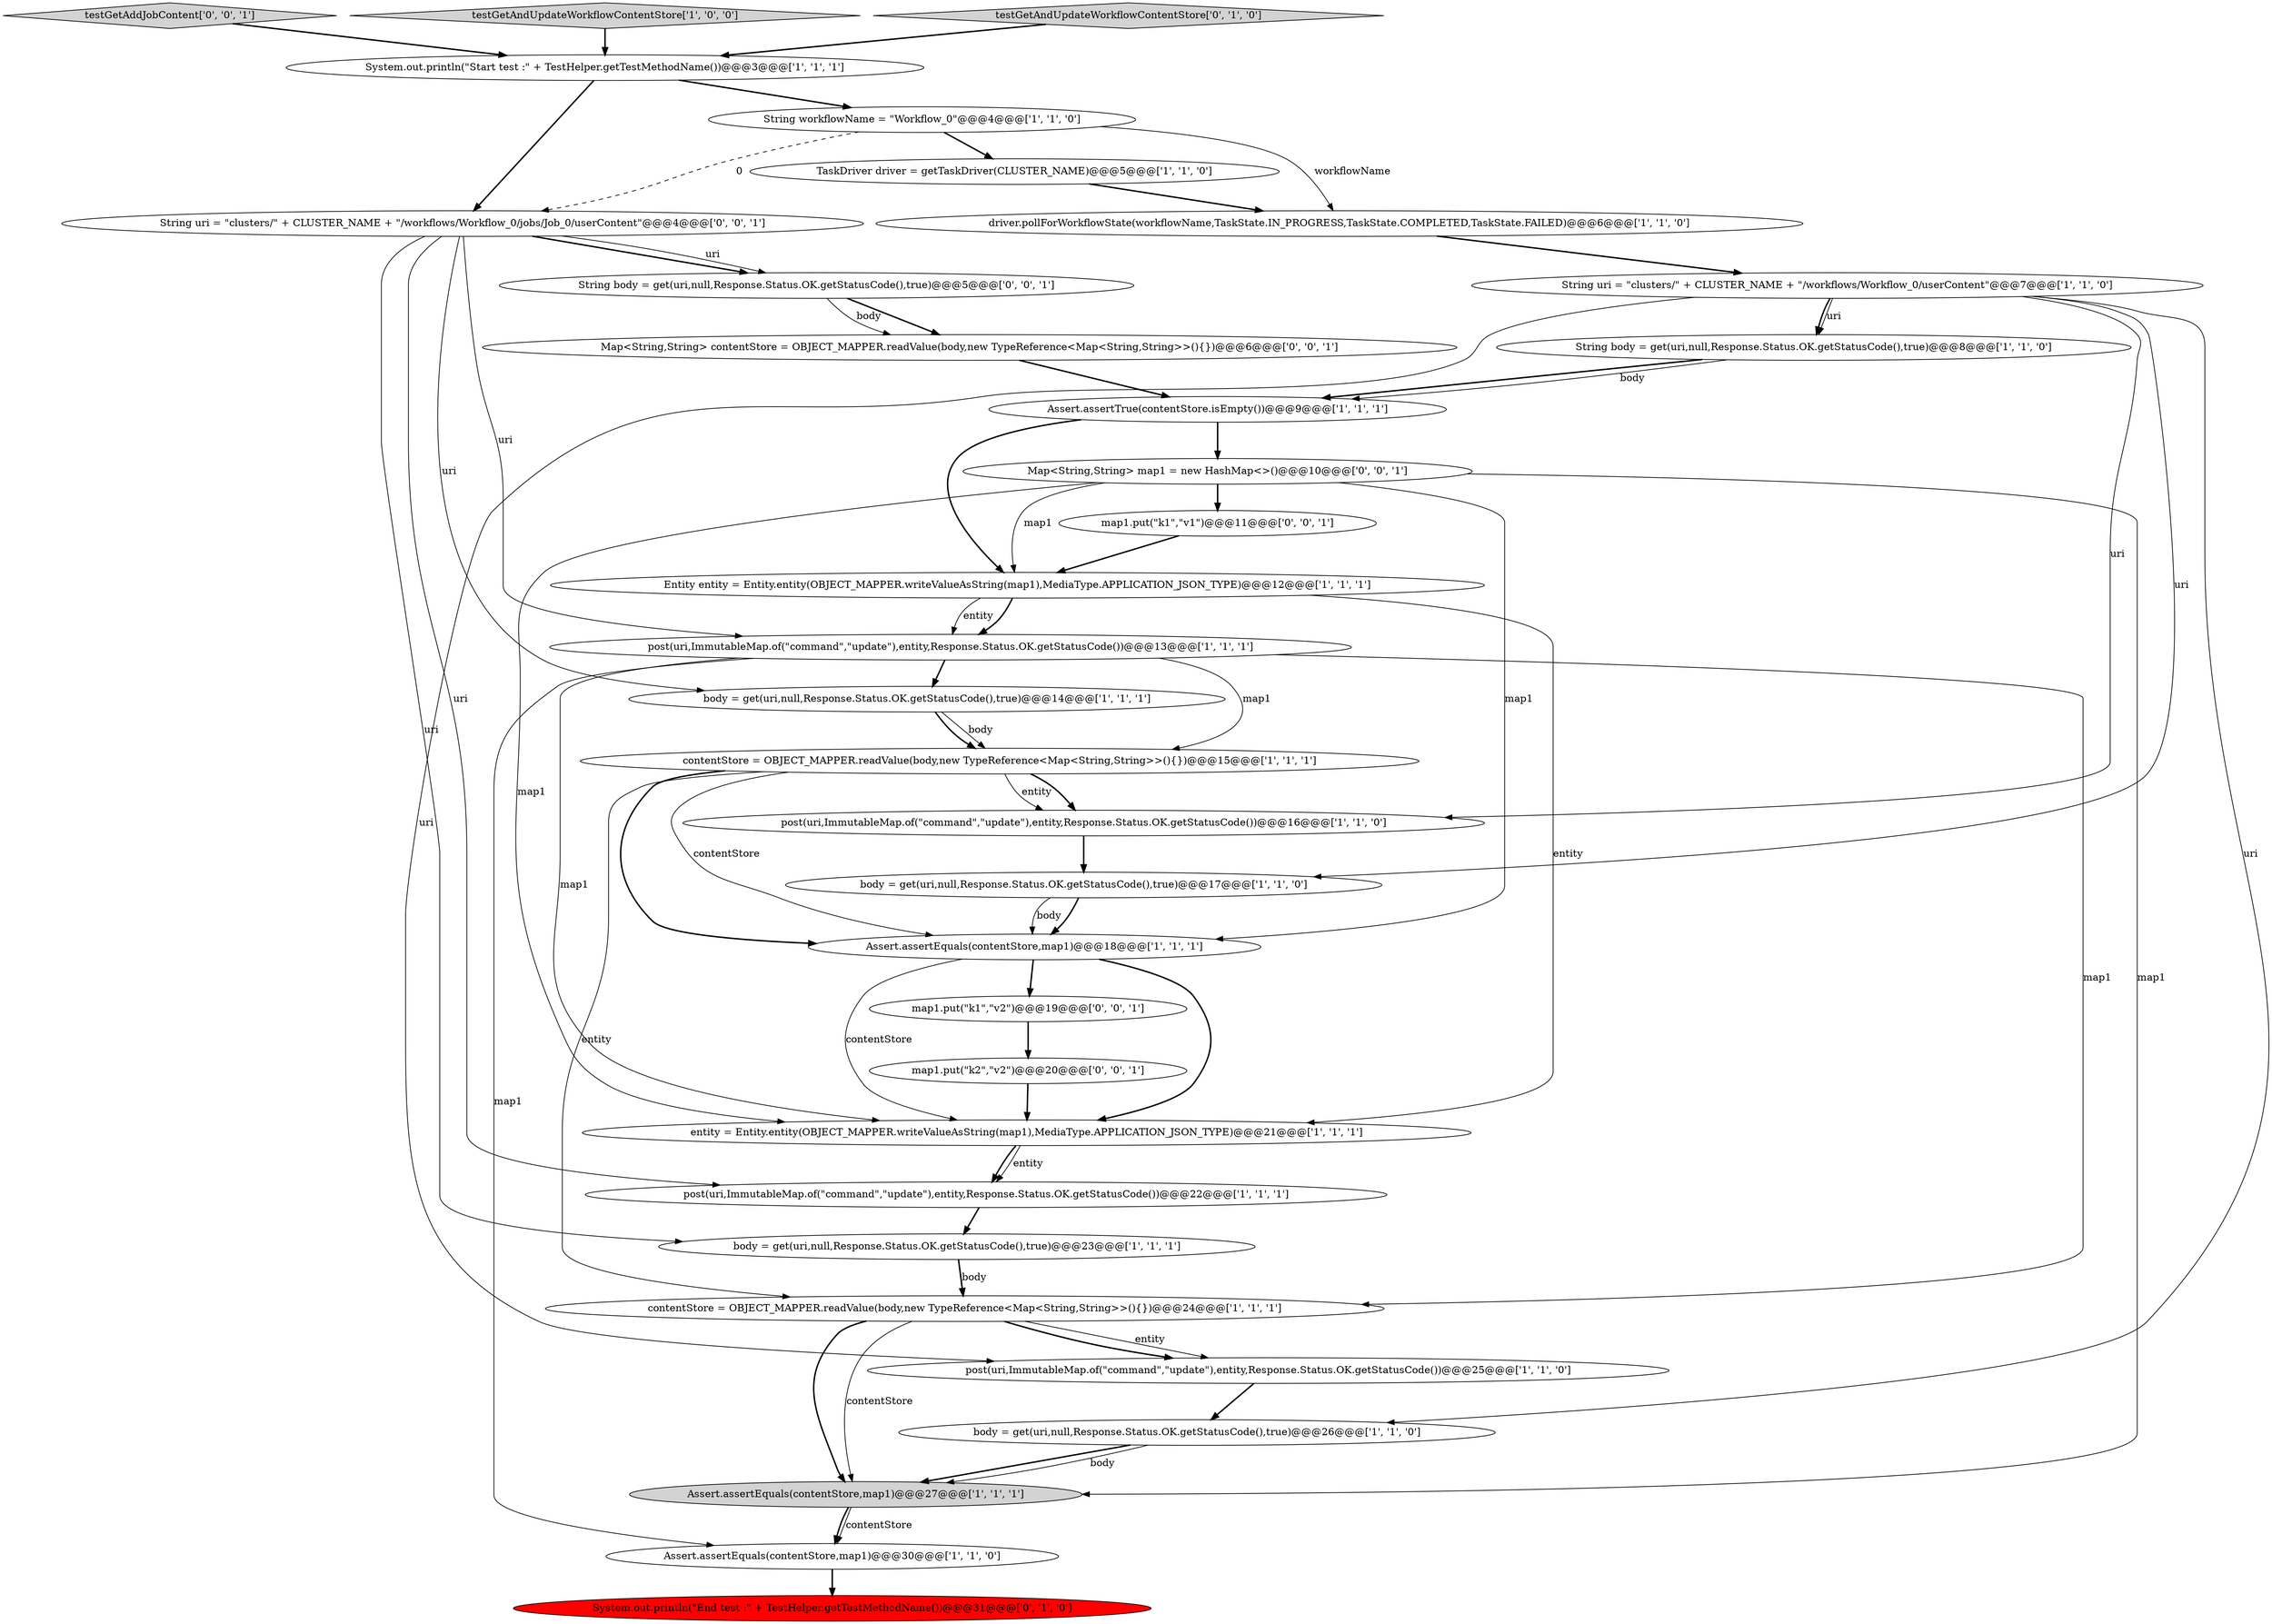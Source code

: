 digraph {
5 [style = filled, label = "String body = get(uri,null,Response.Status.OK.getStatusCode(),true)@@@8@@@['1', '1', '0']", fillcolor = white, shape = ellipse image = "AAA0AAABBB1BBB"];
25 [style = filled, label = "String uri = \"clusters/\" + CLUSTER_NAME + \"/workflows/Workflow_0/jobs/Job_0/userContent\"@@@4@@@['0', '0', '1']", fillcolor = white, shape = ellipse image = "AAA0AAABBB3BBB"];
12 [style = filled, label = "TaskDriver driver = getTaskDriver(CLUSTER_NAME)@@@5@@@['1', '1', '0']", fillcolor = white, shape = ellipse image = "AAA0AAABBB1BBB"];
8 [style = filled, label = "contentStore = OBJECT_MAPPER.readValue(body,new TypeReference<Map<String,String>>(){})@@@24@@@['1', '1', '1']", fillcolor = white, shape = ellipse image = "AAA0AAABBB1BBB"];
9 [style = filled, label = "String workflowName = \"Workflow_0\"@@@4@@@['1', '1', '0']", fillcolor = white, shape = ellipse image = "AAA0AAABBB1BBB"];
32 [style = filled, label = "testGetAddJobContent['0', '0', '1']", fillcolor = lightgray, shape = diamond image = "AAA0AAABBB3BBB"];
11 [style = filled, label = "Assert.assertEquals(contentStore,map1)@@@18@@@['1', '1', '1']", fillcolor = white, shape = ellipse image = "AAA0AAABBB1BBB"];
16 [style = filled, label = "body = get(uri,null,Response.Status.OK.getStatusCode(),true)@@@26@@@['1', '1', '0']", fillcolor = white, shape = ellipse image = "AAA0AAABBB1BBB"];
20 [style = filled, label = "Assert.assertTrue(contentStore.isEmpty())@@@9@@@['1', '1', '1']", fillcolor = white, shape = ellipse image = "AAA0AAABBB1BBB"];
27 [style = filled, label = "map1.put(\"k1\",\"v1\")@@@11@@@['0', '0', '1']", fillcolor = white, shape = ellipse image = "AAA0AAABBB3BBB"];
18 [style = filled, label = "body = get(uri,null,Response.Status.OK.getStatusCode(),true)@@@23@@@['1', '1', '1']", fillcolor = white, shape = ellipse image = "AAA0AAABBB1BBB"];
26 [style = filled, label = "map1.put(\"k2\",\"v2\")@@@20@@@['0', '0', '1']", fillcolor = white, shape = ellipse image = "AAA0AAABBB3BBB"];
4 [style = filled, label = "String uri = \"clusters/\" + CLUSTER_NAME + \"/workflows/Workflow_0/userContent\"@@@7@@@['1', '1', '0']", fillcolor = white, shape = ellipse image = "AAA0AAABBB1BBB"];
0 [style = filled, label = "entity = Entity.entity(OBJECT_MAPPER.writeValueAsString(map1),MediaType.APPLICATION_JSON_TYPE)@@@21@@@['1', '1', '1']", fillcolor = white, shape = ellipse image = "AAA0AAABBB1BBB"];
2 [style = filled, label = "post(uri,ImmutableMap.of(\"command\",\"update\"),entity,Response.Status.OK.getStatusCode())@@@25@@@['1', '1', '0']", fillcolor = white, shape = ellipse image = "AAA0AAABBB1BBB"];
21 [style = filled, label = "testGetAndUpdateWorkflowContentStore['1', '0', '0']", fillcolor = lightgray, shape = diamond image = "AAA0AAABBB1BBB"];
29 [style = filled, label = "String body = get(uri,null,Response.Status.OK.getStatusCode(),true)@@@5@@@['0', '0', '1']", fillcolor = white, shape = ellipse image = "AAA0AAABBB3BBB"];
31 [style = filled, label = "map1.put(\"k1\",\"v2\")@@@19@@@['0', '0', '1']", fillcolor = white, shape = ellipse image = "AAA0AAABBB3BBB"];
23 [style = filled, label = "testGetAndUpdateWorkflowContentStore['0', '1', '0']", fillcolor = lightgray, shape = diamond image = "AAA0AAABBB2BBB"];
19 [style = filled, label = "Assert.assertEquals(contentStore,map1)@@@27@@@['1', '1', '1']", fillcolor = lightgray, shape = ellipse image = "AAA0AAABBB1BBB"];
24 [style = filled, label = "System.out.println(\"End test :\" + TestHelper.getTestMethodName())@@@31@@@['0', '1', '0']", fillcolor = red, shape = ellipse image = "AAA1AAABBB2BBB"];
30 [style = filled, label = "Map<String,String> contentStore = OBJECT_MAPPER.readValue(body,new TypeReference<Map<String,String>>(){})@@@6@@@['0', '0', '1']", fillcolor = white, shape = ellipse image = "AAA0AAABBB3BBB"];
3 [style = filled, label = "Entity entity = Entity.entity(OBJECT_MAPPER.writeValueAsString(map1),MediaType.APPLICATION_JSON_TYPE)@@@12@@@['1', '1', '1']", fillcolor = white, shape = ellipse image = "AAA0AAABBB1BBB"];
7 [style = filled, label = "body = get(uri,null,Response.Status.OK.getStatusCode(),true)@@@14@@@['1', '1', '1']", fillcolor = white, shape = ellipse image = "AAA0AAABBB1BBB"];
15 [style = filled, label = "body = get(uri,null,Response.Status.OK.getStatusCode(),true)@@@17@@@['1', '1', '0']", fillcolor = white, shape = ellipse image = "AAA0AAABBB1BBB"];
1 [style = filled, label = "driver.pollForWorkflowState(workflowName,TaskState.IN_PROGRESS,TaskState.COMPLETED,TaskState.FAILED)@@@6@@@['1', '1', '0']", fillcolor = white, shape = ellipse image = "AAA0AAABBB1BBB"];
17 [style = filled, label = "System.out.println(\"Start test :\" + TestHelper.getTestMethodName())@@@3@@@['1', '1', '1']", fillcolor = white, shape = ellipse image = "AAA0AAABBB1BBB"];
6 [style = filled, label = "contentStore = OBJECT_MAPPER.readValue(body,new TypeReference<Map<String,String>>(){})@@@15@@@['1', '1', '1']", fillcolor = white, shape = ellipse image = "AAA0AAABBB1BBB"];
22 [style = filled, label = "Assert.assertEquals(contentStore,map1)@@@30@@@['1', '1', '0']", fillcolor = white, shape = ellipse image = "AAA0AAABBB1BBB"];
13 [style = filled, label = "post(uri,ImmutableMap.of(\"command\",\"update\"),entity,Response.Status.OK.getStatusCode())@@@16@@@['1', '1', '0']", fillcolor = white, shape = ellipse image = "AAA0AAABBB1BBB"];
14 [style = filled, label = "post(uri,ImmutableMap.of(\"command\",\"update\"),entity,Response.Status.OK.getStatusCode())@@@13@@@['1', '1', '1']", fillcolor = white, shape = ellipse image = "AAA0AAABBB1BBB"];
10 [style = filled, label = "post(uri,ImmutableMap.of(\"command\",\"update\"),entity,Response.Status.OK.getStatusCode())@@@22@@@['1', '1', '1']", fillcolor = white, shape = ellipse image = "AAA0AAABBB1BBB"];
28 [style = filled, label = "Map<String,String> map1 = new HashMap<>()@@@10@@@['0', '0', '1']", fillcolor = white, shape = ellipse image = "AAA0AAABBB3BBB"];
6->13 [style = solid, label="entity"];
10->18 [style = bold, label=""];
17->25 [style = bold, label=""];
25->18 [style = solid, label="uri"];
1->4 [style = bold, label=""];
14->22 [style = solid, label="map1"];
9->1 [style = solid, label="workflowName"];
5->20 [style = bold, label=""];
29->30 [style = bold, label=""];
30->20 [style = bold, label=""];
8->19 [style = bold, label=""];
5->20 [style = solid, label="body"];
14->8 [style = solid, label="map1"];
8->2 [style = solid, label="entity"];
17->9 [style = bold, label=""];
3->14 [style = bold, label=""];
20->28 [style = bold, label=""];
27->3 [style = bold, label=""];
4->5 [style = solid, label="uri"];
4->15 [style = solid, label="uri"];
25->14 [style = solid, label="uri"];
7->6 [style = solid, label="body"];
4->2 [style = solid, label="uri"];
14->0 [style = solid, label="map1"];
25->7 [style = solid, label="uri"];
20->3 [style = bold, label=""];
25->29 [style = bold, label=""];
16->19 [style = bold, label=""];
4->16 [style = solid, label="uri"];
12->1 [style = bold, label=""];
14->7 [style = bold, label=""];
8->19 [style = solid, label="contentStore"];
11->31 [style = bold, label=""];
4->13 [style = solid, label="uri"];
31->26 [style = bold, label=""];
26->0 [style = bold, label=""];
0->10 [style = bold, label=""];
11->0 [style = bold, label=""];
6->8 [style = solid, label="entity"];
25->10 [style = solid, label="uri"];
28->0 [style = solid, label="map1"];
28->19 [style = solid, label="map1"];
15->11 [style = bold, label=""];
0->10 [style = solid, label="entity"];
8->2 [style = bold, label=""];
28->11 [style = solid, label="map1"];
6->13 [style = bold, label=""];
6->11 [style = bold, label=""];
7->6 [style = bold, label=""];
9->25 [style = dashed, label="0"];
25->29 [style = solid, label="uri"];
15->11 [style = solid, label="body"];
29->30 [style = solid, label="body"];
19->22 [style = solid, label="contentStore"];
23->17 [style = bold, label=""];
28->3 [style = solid, label="map1"];
11->0 [style = solid, label="contentStore"];
18->8 [style = bold, label=""];
9->12 [style = bold, label=""];
13->15 [style = bold, label=""];
22->24 [style = bold, label=""];
28->27 [style = bold, label=""];
14->6 [style = solid, label="map1"];
3->14 [style = solid, label="entity"];
18->8 [style = solid, label="body"];
16->19 [style = solid, label="body"];
19->22 [style = bold, label=""];
4->5 [style = bold, label=""];
21->17 [style = bold, label=""];
32->17 [style = bold, label=""];
3->0 [style = solid, label="entity"];
6->11 [style = solid, label="contentStore"];
2->16 [style = bold, label=""];
}
